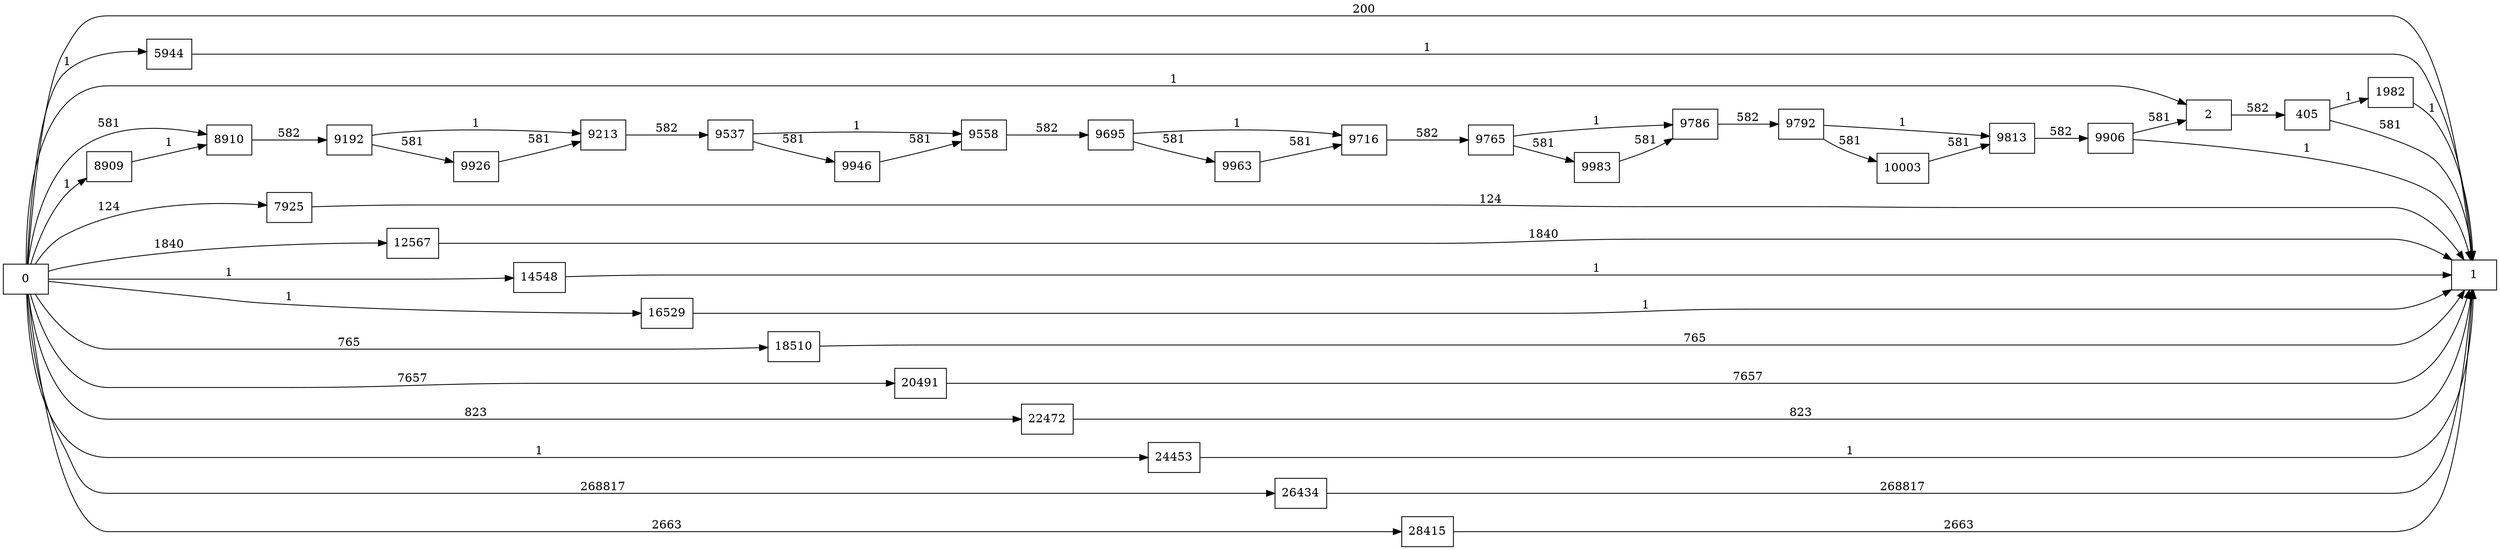 digraph {
	graph [rankdir=LR]
	node [shape=rectangle]
	2 -> 405 [label=582]
	405 -> 1 [label=581]
	405 -> 1982 [label=1]
	1982 -> 1 [label=1]
	5944 -> 1 [label=1]
	7925 -> 1 [label=124]
	8909 -> 8910 [label=1]
	8910 -> 9192 [label=582]
	9192 -> 9213 [label=1]
	9192 -> 9926 [label=581]
	9213 -> 9537 [label=582]
	9537 -> 9558 [label=1]
	9537 -> 9946 [label=581]
	9558 -> 9695 [label=582]
	9695 -> 9716 [label=1]
	9695 -> 9963 [label=581]
	9716 -> 9765 [label=582]
	9765 -> 9786 [label=1]
	9765 -> 9983 [label=581]
	9786 -> 9792 [label=582]
	9792 -> 9813 [label=1]
	9792 -> 10003 [label=581]
	9813 -> 9906 [label=582]
	9906 -> 1 [label=1]
	9906 -> 2 [label=581]
	9926 -> 9213 [label=581]
	9946 -> 9558 [label=581]
	9963 -> 9716 [label=581]
	9983 -> 9786 [label=581]
	10003 -> 9813 [label=581]
	12567 -> 1 [label=1840]
	14548 -> 1 [label=1]
	16529 -> 1 [label=1]
	18510 -> 1 [label=765]
	20491 -> 1 [label=7657]
	22472 -> 1 [label=823]
	24453 -> 1 [label=1]
	26434 -> 1 [label=268817]
	28415 -> 1 [label=2663]
	0 -> 2 [label=1]
	0 -> 8910 [label=581]
	0 -> 1 [label=200]
	0 -> 5944 [label=1]
	0 -> 7925 [label=124]
	0 -> 8909 [label=1]
	0 -> 12567 [label=1840]
	0 -> 14548 [label=1]
	0 -> 16529 [label=1]
	0 -> 18510 [label=765]
	0 -> 20491 [label=7657]
	0 -> 22472 [label=823]
	0 -> 24453 [label=1]
	0 -> 26434 [label=268817]
	0 -> 28415 [label=2663]
}
